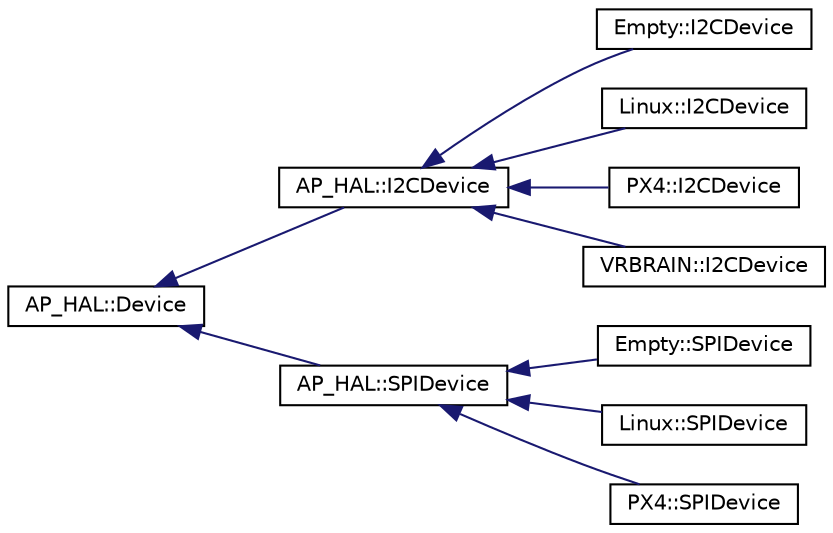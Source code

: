 digraph "Graphical Class Hierarchy"
{
 // INTERACTIVE_SVG=YES
  edge [fontname="Helvetica",fontsize="10",labelfontname="Helvetica",labelfontsize="10"];
  node [fontname="Helvetica",fontsize="10",shape=record];
  rankdir="LR";
  Node1 [label="AP_HAL::Device",height=0.2,width=0.4,color="black", fillcolor="white", style="filled",URL="$classAP__HAL_1_1Device.html"];
  Node1 -> Node2 [dir="back",color="midnightblue",fontsize="10",style="solid",fontname="Helvetica"];
  Node2 [label="AP_HAL::I2CDevice",height=0.2,width=0.4,color="black", fillcolor="white", style="filled",URL="$classAP__HAL_1_1I2CDevice.html"];
  Node2 -> Node3 [dir="back",color="midnightblue",fontsize="10",style="solid",fontname="Helvetica"];
  Node3 [label="Empty::I2CDevice",height=0.2,width=0.4,color="black", fillcolor="white", style="filled",URL="$classEmpty_1_1I2CDevice.html"];
  Node2 -> Node4 [dir="back",color="midnightblue",fontsize="10",style="solid",fontname="Helvetica"];
  Node4 [label="Linux::I2CDevice",height=0.2,width=0.4,color="black", fillcolor="white", style="filled",URL="$classLinux_1_1I2CDevice.html"];
  Node2 -> Node5 [dir="back",color="midnightblue",fontsize="10",style="solid",fontname="Helvetica"];
  Node5 [label="PX4::I2CDevice",height=0.2,width=0.4,color="black", fillcolor="white", style="filled",URL="$classPX4_1_1I2CDevice.html"];
  Node2 -> Node6 [dir="back",color="midnightblue",fontsize="10",style="solid",fontname="Helvetica"];
  Node6 [label="VRBRAIN::I2CDevice",height=0.2,width=0.4,color="black", fillcolor="white", style="filled",URL="$classVRBRAIN_1_1I2CDevice.html"];
  Node1 -> Node7 [dir="back",color="midnightblue",fontsize="10",style="solid",fontname="Helvetica"];
  Node7 [label="AP_HAL::SPIDevice",height=0.2,width=0.4,color="black", fillcolor="white", style="filled",URL="$classAP__HAL_1_1SPIDevice.html"];
  Node7 -> Node8 [dir="back",color="midnightblue",fontsize="10",style="solid",fontname="Helvetica"];
  Node8 [label="Empty::SPIDevice",height=0.2,width=0.4,color="black", fillcolor="white", style="filled",URL="$classEmpty_1_1SPIDevice.html"];
  Node7 -> Node9 [dir="back",color="midnightblue",fontsize="10",style="solid",fontname="Helvetica"];
  Node9 [label="Linux::SPIDevice",height=0.2,width=0.4,color="black", fillcolor="white", style="filled",URL="$classLinux_1_1SPIDevice.html"];
  Node7 -> Node10 [dir="back",color="midnightblue",fontsize="10",style="solid",fontname="Helvetica"];
  Node10 [label="PX4::SPIDevice",height=0.2,width=0.4,color="black", fillcolor="white", style="filled",URL="$classPX4_1_1SPIDevice.html"];
}
